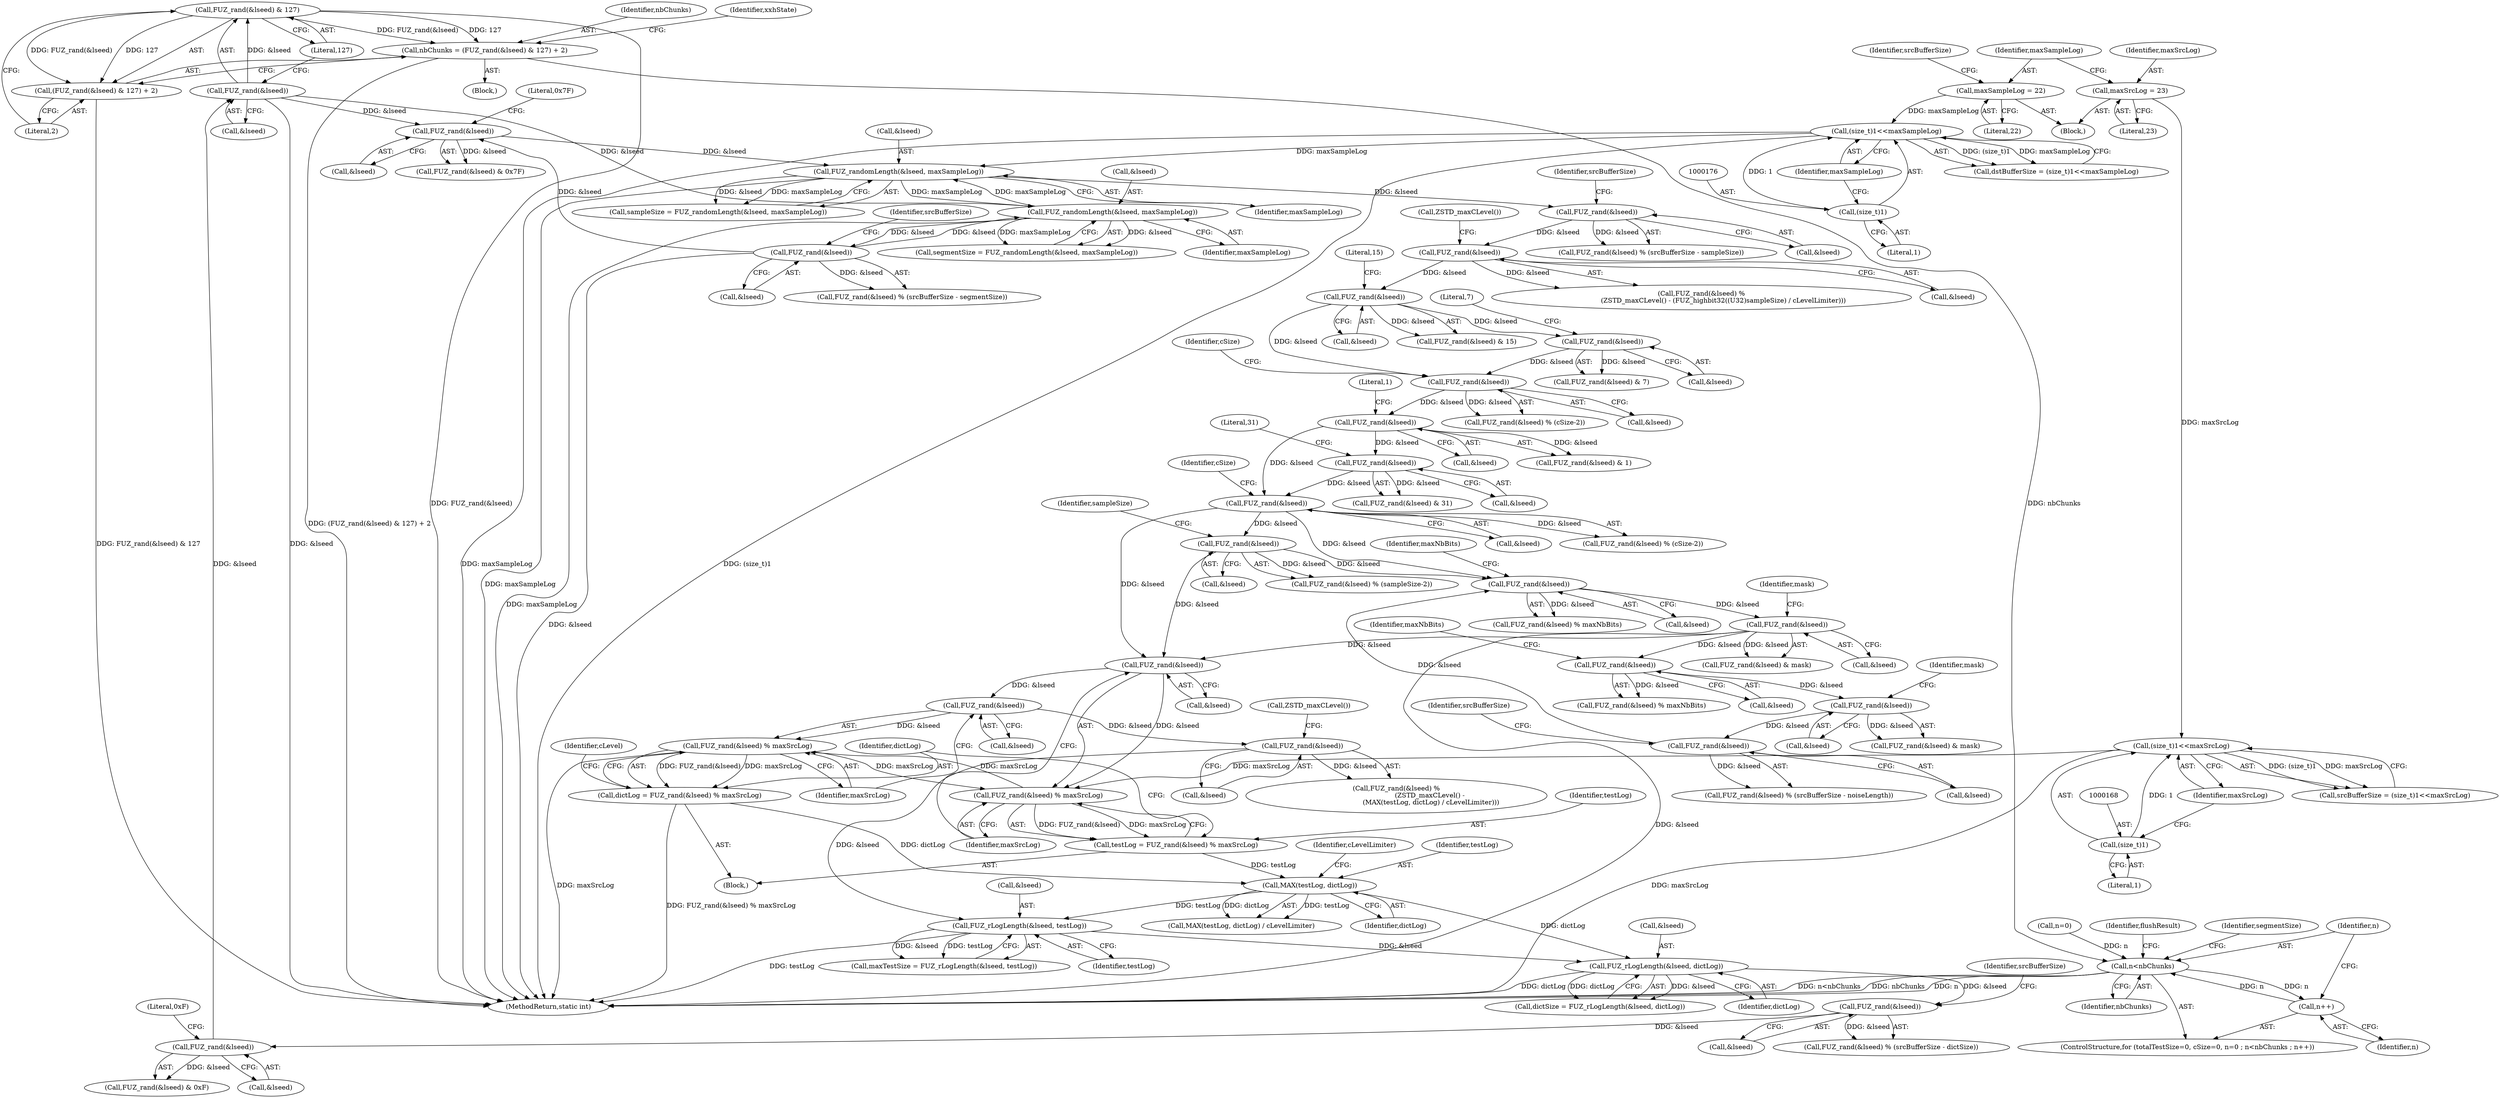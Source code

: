 digraph "0_zstd_3e5cdf1b6a85843e991d7d10f6a2567c15580da0_3@API" {
"1001178" [label="(Call,FUZ_rand(&lseed) & 127)"];
"1001179" [label="(Call,FUZ_rand(&lseed))"];
"1001132" [label="(Call,FUZ_rand(&lseed))"];
"1001113" [label="(Call,FUZ_rand(&lseed))"];
"1001104" [label="(Call,FUZ_rLogLength(&lseed, dictLog))"];
"1001089" [label="(Call,FUZ_rLogLength(&lseed, testLog))"];
"1001076" [label="(Call,FUZ_rand(&lseed))"];
"1001067" [label="(Call,FUZ_rand(&lseed))"];
"1001059" [label="(Call,FUZ_rand(&lseed))"];
"1000919" [label="(Call,FUZ_rand(&lseed))"];
"1000903" [label="(Call,FUZ_rand(&lseed))"];
"1000828" [label="(Call,FUZ_rand(&lseed))"];
"1000771" [label="(Call,FUZ_rand(&lseed))"];
"1000709" [label="(Call,FUZ_rand(&lseed))"];
"1000702" [label="(Call,FUZ_rand(&lseed))"];
"1000593" [label="(Call,FUZ_rand(&lseed))"];
"1000547" [label="(Call,FUZ_rand(&lseed))"];
"1000529" [label="(Call,FUZ_rand(&lseed))"];
"1000505" [label="(Call,FUZ_rand(&lseed))"];
"1000485" [label="(Call,FUZ_randomLength(&lseed, maxSampleLog))"];
"1000435" [label="(Call,FUZ_rand(&lseed))"];
"1001219" [label="(Call,FUZ_rand(&lseed))"];
"1001211" [label="(Call,FUZ_randomLength(&lseed, maxSampleLog))"];
"1000174" [label="(Call,(size_t)1<<maxSampleLog)"];
"1000175" [label="(Call,(size_t)1)"];
"1000160" [label="(Call,maxSampleLog = 22)"];
"1000557" [label="(Call,FUZ_rand(&lseed))"];
"1000979" [label="(Call,FUZ_rand(&lseed))"];
"1000962" [label="(Call,FUZ_rand(&lseed))"];
"1000936" [label="(Call,FUZ_rand(&lseed))"];
"1001082" [label="(Call,MAX(testLog, dictLog))"];
"1001056" [label="(Call,testLog = FUZ_rand(&lseed) % maxSrcLog)"];
"1001058" [label="(Call,FUZ_rand(&lseed) % maxSrcLog)"];
"1001066" [label="(Call,FUZ_rand(&lseed) % maxSrcLog)"];
"1000166" [label="(Call,(size_t)1<<maxSrcLog)"];
"1000167" [label="(Call,(size_t)1)"];
"1000156" [label="(Call,maxSrcLog = 23)"];
"1001064" [label="(Call,dictLog = FUZ_rand(&lseed) % maxSrcLog)"];
"1001175" [label="(Call,nbChunks = (FUZ_rand(&lseed) & 127) + 2)"];
"1001202" [label="(Call,n<nbChunks)"];
"1001205" [label="(Call,n++)"];
"1001177" [label="(Call,(FUZ_rand(&lseed) & 127) + 2)"];
"1001105" [label="(Call,&lseed)"];
"1000177" [label="(Literal,1)"];
"1000827" [label="(Call,FUZ_rand(&lseed) % (sampleSize-2))"];
"1000438" [label="(Literal,0x7F)"];
"1001058" [label="(Call,FUZ_rand(&lseed) % maxSrcLog)"];
"1000597" [label="(Identifier,cSize)"];
"1001080" [label="(Call,ZSTD_maxCLevel())"];
"1001202" [label="(Call,n<nbChunks)"];
"1001183" [label="(Literal,2)"];
"1001070" [label="(Identifier,maxSrcLog)"];
"1000166" [label="(Call,(size_t)1<<maxSrcLog)"];
"1000963" [label="(Call,&lseed)"];
"1001177" [label="(Call,(FUZ_rand(&lseed) & 127) + 2)"];
"1001286" [label="(Identifier,flushResult)"];
"1001180" [label="(Call,&lseed)"];
"1001057" [label="(Identifier,testLog)"];
"1000547" [label="(Call,FUZ_rand(&lseed))"];
"1001082" [label="(Call,MAX(testLog, dictLog))"];
"1000710" [label="(Call,&lseed)"];
"1000962" [label="(Call,FUZ_rand(&lseed))"];
"1000548" [label="(Call,&lseed)"];
"1001104" [label="(Call,FUZ_rLogLength(&lseed, dictLog))"];
"1001112" [label="(Call,FUZ_rand(&lseed) % (srcBufferSize - dictSize))"];
"1000978" [label="(Call,FUZ_rand(&lseed) % (srcBufferSize - noiseLength))"];
"1000918" [label="(Call,FUZ_rand(&lseed) & mask)"];
"1000175" [label="(Call,(size_t)1)"];
"1000961" [label="(Call,FUZ_rand(&lseed) & mask)"];
"1001073" [label="(Identifier,cLevel)"];
"1001075" [label="(Call,FUZ_rand(&lseed) %\n                                (ZSTD_maxCLevel() -\n                                 (MAX(testLog, dictLog) / cLevelLimiter)))"];
"1001203" [label="(Identifier,n)"];
"1001214" [label="(Identifier,maxSampleLog)"];
"1000434" [label="(Call,FUZ_rand(&lseed) & 0x7F)"];
"1000172" [label="(Call,dstBufferSize = (size_t)1<<maxSampleLog)"];
"1000506" [label="(Call,&lseed)"];
"1000486" [label="(Call,&lseed)"];
"1000594" [label="(Call,&lseed)"];
"1001210" [label="(Identifier,segmentSize)"];
"1000935" [label="(Call,FUZ_rand(&lseed) % maxNbBits)"];
"1001178" [label="(Call,FUZ_rand(&lseed) & 127)"];
"1001102" [label="(Call,dictSize = FUZ_rLogLength(&lseed, dictLog))"];
"1000165" [label="(Identifier,srcBufferSize)"];
"1000560" [label="(Literal,7)"];
"1001211" [label="(Call,FUZ_randomLength(&lseed, maxSampleLog))"];
"1001212" [label="(Call,&lseed)"];
"1001131" [label="(Call,FUZ_rand(&lseed) & 0xF)"];
"1000906" [label="(Identifier,maxNbBits)"];
"1000770" [label="(Call,FUZ_rand(&lseed) % (cSize-2))"];
"1000592" [label="(Call,FUZ_rand(&lseed) % (cSize-2))"];
"1001135" [label="(Literal,0xF)"];
"1001107" [label="(Identifier,dictLog)"];
"1001179" [label="(Call,FUZ_rand(&lseed))"];
"1000983" [label="(Identifier,srcBufferSize)"];
"1001066" [label="(Call,FUZ_rand(&lseed) % maxSrcLog)"];
"1000832" [label="(Identifier,sampleSize)"];
"1000939" [label="(Identifier,maxNbBits)"];
"1000829" [label="(Call,&lseed)"];
"1001206" [label="(Identifier,n)"];
"1001209" [label="(Call,segmentSize = FUZ_randomLength(&lseed, maxSampleLog))"];
"1000505" [label="(Call,FUZ_rand(&lseed))"];
"1001060" [label="(Call,&lseed)"];
"1001486" [label="(MethodReturn,static int)"];
"1001062" [label="(Identifier,maxSrcLog)"];
"1000922" [label="(Identifier,mask)"];
"1000485" [label="(Call,FUZ_randomLength(&lseed, maxSampleLog))"];
"1000162" [label="(Literal,22)"];
"1000157" [label="(Identifier,maxSrcLog)"];
"1000550" [label="(Literal,15)"];
"1001204" [label="(Identifier,nbChunks)"];
"1000937" [label="(Call,&lseed)"];
"1000920" [label="(Call,&lseed)"];
"1001190" [label="(ControlStructure,for (totalTestSize=0, cSize=0, n=0 ; n<nbChunks ; n++))"];
"1001085" [label="(Identifier,cLevelLimiter)"];
"1001113" [label="(Call,FUZ_rand(&lseed))"];
"1000904" [label="(Call,&lseed)"];
"1000530" [label="(Call,&lseed)"];
"1001218" [label="(Call,FUZ_rand(&lseed) % (srcBufferSize - segmentSize))"];
"1000154" [label="(Block,)"];
"1001054" [label="(Block,)"];
"1001223" [label="(Identifier,srcBufferSize)"];
"1000903" [label="(Call,FUZ_rand(&lseed))"];
"1000705" [label="(Literal,1)"];
"1000169" [label="(Literal,1)"];
"1000161" [label="(Identifier,maxSampleLog)"];
"1001132" [label="(Call,FUZ_rand(&lseed))"];
"1001092" [label="(Identifier,testLog)"];
"1001081" [label="(Call,MAX(testLog, dictLog) / cLevelLimiter)"];
"1000488" [label="(Identifier,maxSampleLog)"];
"1000709" [label="(Call,FUZ_rand(&lseed))"];
"1000919" [label="(Call,FUZ_rand(&lseed))"];
"1000902" [label="(Call,FUZ_rand(&lseed) % maxNbBits)"];
"1001175" [label="(Call,nbChunks = (FUZ_rand(&lseed) & 127) + 2)"];
"1001083" [label="(Identifier,testLog)"];
"1000435" [label="(Call,FUZ_rand(&lseed))"];
"1000558" [label="(Call,&lseed)"];
"1001114" [label="(Call,&lseed)"];
"1000979" [label="(Call,FUZ_rand(&lseed))"];
"1001176" [label="(Identifier,nbChunks)"];
"1000557" [label="(Call,FUZ_rand(&lseed))"];
"1001199" [label="(Call,n=0)"];
"1000771" [label="(Call,FUZ_rand(&lseed))"];
"1000936" [label="(Call,FUZ_rand(&lseed))"];
"1000170" [label="(Identifier,maxSrcLog)"];
"1000546" [label="(Call,FUZ_rand(&lseed) & 15)"];
"1001220" [label="(Call,&lseed)"];
"1001067" [label="(Call,FUZ_rand(&lseed))"];
"1000483" [label="(Call,sampleSize = FUZ_randomLength(&lseed, maxSampleLog))"];
"1000158" [label="(Literal,23)"];
"1001219" [label="(Call,FUZ_rand(&lseed))"];
"1001056" [label="(Call,testLog = FUZ_rand(&lseed) % maxSrcLog)"];
"1001090" [label="(Call,&lseed)"];
"1000529" [label="(Call,FUZ_rand(&lseed))"];
"1001087" [label="(Call,maxTestSize = FUZ_rLogLength(&lseed, testLog))"];
"1000156" [label="(Call,maxSrcLog = 23)"];
"1001089" [label="(Call,FUZ_rLogLength(&lseed, testLog))"];
"1000703" [label="(Call,&lseed)"];
"1001205" [label="(Call,n++)"];
"1000436" [label="(Call,&lseed)"];
"1001064" [label="(Call,dictLog = FUZ_rand(&lseed) % maxSrcLog)"];
"1001117" [label="(Identifier,srcBufferSize)"];
"1000509" [label="(Identifier,srcBufferSize)"];
"1001188" [label="(Identifier,xxhState)"];
"1000708" [label="(Call,FUZ_rand(&lseed) & 31)"];
"1000712" [label="(Literal,31)"];
"1000980" [label="(Call,&lseed)"];
"1000164" [label="(Call,srcBufferSize = (size_t)1<<maxSrcLog)"];
"1000174" [label="(Call,(size_t)1<<maxSampleLog)"];
"1001068" [label="(Call,&lseed)"];
"1001065" [label="(Identifier,dictLog)"];
"1000178" [label="(Identifier,maxSampleLog)"];
"1001059" [label="(Call,FUZ_rand(&lseed))"];
"1001173" [label="(Block,)"];
"1000593" [label="(Call,FUZ_rand(&lseed))"];
"1000775" [label="(Identifier,cSize)"];
"1001077" [label="(Call,&lseed)"];
"1000528" [label="(Call,FUZ_rand(&lseed) %\n                     (ZSTD_maxCLevel() - (FUZ_highbit32((U32)sampleSize) / cLevelLimiter)))"];
"1000772" [label="(Call,&lseed)"];
"1001182" [label="(Literal,127)"];
"1001076" [label="(Call,FUZ_rand(&lseed))"];
"1000556" [label="(Call,FUZ_rand(&lseed) & 7)"];
"1000702" [label="(Call,FUZ_rand(&lseed))"];
"1000701" [label="(Call,FUZ_rand(&lseed) & 1)"];
"1000504" [label="(Call,FUZ_rand(&lseed) % (srcBufferSize - sampleSize))"];
"1000965" [label="(Identifier,mask)"];
"1000828" [label="(Call,FUZ_rand(&lseed))"];
"1000160" [label="(Call,maxSampleLog = 22)"];
"1001133" [label="(Call,&lseed)"];
"1000167" [label="(Call,(size_t)1)"];
"1001084" [label="(Identifier,dictLog)"];
"1000533" [label="(Call,ZSTD_maxCLevel())"];
"1001178" -> "1001177"  [label="AST: "];
"1001178" -> "1001182"  [label="CFG: "];
"1001179" -> "1001178"  [label="AST: "];
"1001182" -> "1001178"  [label="AST: "];
"1001183" -> "1001178"  [label="CFG: "];
"1001178" -> "1001486"  [label="DDG: FUZ_rand(&lseed)"];
"1001178" -> "1001175"  [label="DDG: FUZ_rand(&lseed)"];
"1001178" -> "1001175"  [label="DDG: 127"];
"1001178" -> "1001177"  [label="DDG: FUZ_rand(&lseed)"];
"1001178" -> "1001177"  [label="DDG: 127"];
"1001179" -> "1001178"  [label="DDG: &lseed"];
"1001179" -> "1001180"  [label="CFG: "];
"1001180" -> "1001179"  [label="AST: "];
"1001182" -> "1001179"  [label="CFG: "];
"1001179" -> "1001486"  [label="DDG: &lseed"];
"1001179" -> "1000435"  [label="DDG: &lseed"];
"1001132" -> "1001179"  [label="DDG: &lseed"];
"1001179" -> "1001211"  [label="DDG: &lseed"];
"1001132" -> "1001131"  [label="AST: "];
"1001132" -> "1001133"  [label="CFG: "];
"1001133" -> "1001132"  [label="AST: "];
"1001135" -> "1001132"  [label="CFG: "];
"1001132" -> "1001131"  [label="DDG: &lseed"];
"1001113" -> "1001132"  [label="DDG: &lseed"];
"1001113" -> "1001112"  [label="AST: "];
"1001113" -> "1001114"  [label="CFG: "];
"1001114" -> "1001113"  [label="AST: "];
"1001117" -> "1001113"  [label="CFG: "];
"1001113" -> "1001112"  [label="DDG: &lseed"];
"1001104" -> "1001113"  [label="DDG: &lseed"];
"1001104" -> "1001102"  [label="AST: "];
"1001104" -> "1001107"  [label="CFG: "];
"1001105" -> "1001104"  [label="AST: "];
"1001107" -> "1001104"  [label="AST: "];
"1001102" -> "1001104"  [label="CFG: "];
"1001104" -> "1001486"  [label="DDG: dictLog"];
"1001104" -> "1001102"  [label="DDG: &lseed"];
"1001104" -> "1001102"  [label="DDG: dictLog"];
"1001089" -> "1001104"  [label="DDG: &lseed"];
"1001082" -> "1001104"  [label="DDG: dictLog"];
"1001089" -> "1001087"  [label="AST: "];
"1001089" -> "1001092"  [label="CFG: "];
"1001090" -> "1001089"  [label="AST: "];
"1001092" -> "1001089"  [label="AST: "];
"1001087" -> "1001089"  [label="CFG: "];
"1001089" -> "1001486"  [label="DDG: testLog"];
"1001089" -> "1001087"  [label="DDG: &lseed"];
"1001089" -> "1001087"  [label="DDG: testLog"];
"1001076" -> "1001089"  [label="DDG: &lseed"];
"1001082" -> "1001089"  [label="DDG: testLog"];
"1001076" -> "1001075"  [label="AST: "];
"1001076" -> "1001077"  [label="CFG: "];
"1001077" -> "1001076"  [label="AST: "];
"1001080" -> "1001076"  [label="CFG: "];
"1001076" -> "1001075"  [label="DDG: &lseed"];
"1001067" -> "1001076"  [label="DDG: &lseed"];
"1001067" -> "1001066"  [label="AST: "];
"1001067" -> "1001068"  [label="CFG: "];
"1001068" -> "1001067"  [label="AST: "];
"1001070" -> "1001067"  [label="CFG: "];
"1001067" -> "1001066"  [label="DDG: &lseed"];
"1001059" -> "1001067"  [label="DDG: &lseed"];
"1001059" -> "1001058"  [label="AST: "];
"1001059" -> "1001060"  [label="CFG: "];
"1001060" -> "1001059"  [label="AST: "];
"1001062" -> "1001059"  [label="CFG: "];
"1001059" -> "1001058"  [label="DDG: &lseed"];
"1000919" -> "1001059"  [label="DDG: &lseed"];
"1000828" -> "1001059"  [label="DDG: &lseed"];
"1000771" -> "1001059"  [label="DDG: &lseed"];
"1000919" -> "1000918"  [label="AST: "];
"1000919" -> "1000920"  [label="CFG: "];
"1000920" -> "1000919"  [label="AST: "];
"1000922" -> "1000919"  [label="CFG: "];
"1000919" -> "1001486"  [label="DDG: &lseed"];
"1000919" -> "1000918"  [label="DDG: &lseed"];
"1000903" -> "1000919"  [label="DDG: &lseed"];
"1000919" -> "1000936"  [label="DDG: &lseed"];
"1000903" -> "1000902"  [label="AST: "];
"1000903" -> "1000904"  [label="CFG: "];
"1000904" -> "1000903"  [label="AST: "];
"1000906" -> "1000903"  [label="CFG: "];
"1000903" -> "1000902"  [label="DDG: &lseed"];
"1000828" -> "1000903"  [label="DDG: &lseed"];
"1000979" -> "1000903"  [label="DDG: &lseed"];
"1000771" -> "1000903"  [label="DDG: &lseed"];
"1000828" -> "1000827"  [label="AST: "];
"1000828" -> "1000829"  [label="CFG: "];
"1000829" -> "1000828"  [label="AST: "];
"1000832" -> "1000828"  [label="CFG: "];
"1000828" -> "1000827"  [label="DDG: &lseed"];
"1000771" -> "1000828"  [label="DDG: &lseed"];
"1000771" -> "1000770"  [label="AST: "];
"1000771" -> "1000772"  [label="CFG: "];
"1000772" -> "1000771"  [label="AST: "];
"1000775" -> "1000771"  [label="CFG: "];
"1000771" -> "1000770"  [label="DDG: &lseed"];
"1000709" -> "1000771"  [label="DDG: &lseed"];
"1000702" -> "1000771"  [label="DDG: &lseed"];
"1000709" -> "1000708"  [label="AST: "];
"1000709" -> "1000710"  [label="CFG: "];
"1000710" -> "1000709"  [label="AST: "];
"1000712" -> "1000709"  [label="CFG: "];
"1000709" -> "1000708"  [label="DDG: &lseed"];
"1000702" -> "1000709"  [label="DDG: &lseed"];
"1000702" -> "1000701"  [label="AST: "];
"1000702" -> "1000703"  [label="CFG: "];
"1000703" -> "1000702"  [label="AST: "];
"1000705" -> "1000702"  [label="CFG: "];
"1000702" -> "1000701"  [label="DDG: &lseed"];
"1000593" -> "1000702"  [label="DDG: &lseed"];
"1000593" -> "1000592"  [label="AST: "];
"1000593" -> "1000594"  [label="CFG: "];
"1000594" -> "1000593"  [label="AST: "];
"1000597" -> "1000593"  [label="CFG: "];
"1000593" -> "1000592"  [label="DDG: &lseed"];
"1000547" -> "1000593"  [label="DDG: &lseed"];
"1000557" -> "1000593"  [label="DDG: &lseed"];
"1000547" -> "1000546"  [label="AST: "];
"1000547" -> "1000548"  [label="CFG: "];
"1000548" -> "1000547"  [label="AST: "];
"1000550" -> "1000547"  [label="CFG: "];
"1000547" -> "1000546"  [label="DDG: &lseed"];
"1000529" -> "1000547"  [label="DDG: &lseed"];
"1000547" -> "1000557"  [label="DDG: &lseed"];
"1000529" -> "1000528"  [label="AST: "];
"1000529" -> "1000530"  [label="CFG: "];
"1000530" -> "1000529"  [label="AST: "];
"1000533" -> "1000529"  [label="CFG: "];
"1000529" -> "1000528"  [label="DDG: &lseed"];
"1000505" -> "1000529"  [label="DDG: &lseed"];
"1000505" -> "1000504"  [label="AST: "];
"1000505" -> "1000506"  [label="CFG: "];
"1000506" -> "1000505"  [label="AST: "];
"1000509" -> "1000505"  [label="CFG: "];
"1000505" -> "1000504"  [label="DDG: &lseed"];
"1000485" -> "1000505"  [label="DDG: &lseed"];
"1000485" -> "1000483"  [label="AST: "];
"1000485" -> "1000488"  [label="CFG: "];
"1000486" -> "1000485"  [label="AST: "];
"1000488" -> "1000485"  [label="AST: "];
"1000483" -> "1000485"  [label="CFG: "];
"1000485" -> "1001486"  [label="DDG: maxSampleLog"];
"1000485" -> "1000483"  [label="DDG: &lseed"];
"1000485" -> "1000483"  [label="DDG: maxSampleLog"];
"1000435" -> "1000485"  [label="DDG: &lseed"];
"1000174" -> "1000485"  [label="DDG: maxSampleLog"];
"1001211" -> "1000485"  [label="DDG: maxSampleLog"];
"1000485" -> "1001211"  [label="DDG: maxSampleLog"];
"1000435" -> "1000434"  [label="AST: "];
"1000435" -> "1000436"  [label="CFG: "];
"1000436" -> "1000435"  [label="AST: "];
"1000438" -> "1000435"  [label="CFG: "];
"1000435" -> "1000434"  [label="DDG: &lseed"];
"1001219" -> "1000435"  [label="DDG: &lseed"];
"1001219" -> "1001218"  [label="AST: "];
"1001219" -> "1001220"  [label="CFG: "];
"1001220" -> "1001219"  [label="AST: "];
"1001223" -> "1001219"  [label="CFG: "];
"1001219" -> "1001486"  [label="DDG: &lseed"];
"1001219" -> "1001211"  [label="DDG: &lseed"];
"1001219" -> "1001218"  [label="DDG: &lseed"];
"1001211" -> "1001219"  [label="DDG: &lseed"];
"1001211" -> "1001209"  [label="AST: "];
"1001211" -> "1001214"  [label="CFG: "];
"1001212" -> "1001211"  [label="AST: "];
"1001214" -> "1001211"  [label="AST: "];
"1001209" -> "1001211"  [label="CFG: "];
"1001211" -> "1001486"  [label="DDG: maxSampleLog"];
"1001211" -> "1001209"  [label="DDG: &lseed"];
"1001211" -> "1001209"  [label="DDG: maxSampleLog"];
"1000174" -> "1000172"  [label="AST: "];
"1000174" -> "1000178"  [label="CFG: "];
"1000175" -> "1000174"  [label="AST: "];
"1000178" -> "1000174"  [label="AST: "];
"1000172" -> "1000174"  [label="CFG: "];
"1000174" -> "1001486"  [label="DDG: maxSampleLog"];
"1000174" -> "1001486"  [label="DDG: (size_t)1"];
"1000174" -> "1000172"  [label="DDG: (size_t)1"];
"1000174" -> "1000172"  [label="DDG: maxSampleLog"];
"1000175" -> "1000174"  [label="DDG: 1"];
"1000160" -> "1000174"  [label="DDG: maxSampleLog"];
"1000175" -> "1000177"  [label="CFG: "];
"1000176" -> "1000175"  [label="AST: "];
"1000177" -> "1000175"  [label="AST: "];
"1000178" -> "1000175"  [label="CFG: "];
"1000160" -> "1000154"  [label="AST: "];
"1000160" -> "1000162"  [label="CFG: "];
"1000161" -> "1000160"  [label="AST: "];
"1000162" -> "1000160"  [label="AST: "];
"1000165" -> "1000160"  [label="CFG: "];
"1000557" -> "1000556"  [label="AST: "];
"1000557" -> "1000558"  [label="CFG: "];
"1000558" -> "1000557"  [label="AST: "];
"1000560" -> "1000557"  [label="CFG: "];
"1000557" -> "1000556"  [label="DDG: &lseed"];
"1000979" -> "1000978"  [label="AST: "];
"1000979" -> "1000980"  [label="CFG: "];
"1000980" -> "1000979"  [label="AST: "];
"1000983" -> "1000979"  [label="CFG: "];
"1000979" -> "1000978"  [label="DDG: &lseed"];
"1000962" -> "1000979"  [label="DDG: &lseed"];
"1000962" -> "1000961"  [label="AST: "];
"1000962" -> "1000963"  [label="CFG: "];
"1000963" -> "1000962"  [label="AST: "];
"1000965" -> "1000962"  [label="CFG: "];
"1000962" -> "1000961"  [label="DDG: &lseed"];
"1000936" -> "1000962"  [label="DDG: &lseed"];
"1000936" -> "1000935"  [label="AST: "];
"1000936" -> "1000937"  [label="CFG: "];
"1000937" -> "1000936"  [label="AST: "];
"1000939" -> "1000936"  [label="CFG: "];
"1000936" -> "1000935"  [label="DDG: &lseed"];
"1001082" -> "1001081"  [label="AST: "];
"1001082" -> "1001084"  [label="CFG: "];
"1001083" -> "1001082"  [label="AST: "];
"1001084" -> "1001082"  [label="AST: "];
"1001085" -> "1001082"  [label="CFG: "];
"1001082" -> "1001081"  [label="DDG: testLog"];
"1001082" -> "1001081"  [label="DDG: dictLog"];
"1001056" -> "1001082"  [label="DDG: testLog"];
"1001064" -> "1001082"  [label="DDG: dictLog"];
"1001056" -> "1001054"  [label="AST: "];
"1001056" -> "1001058"  [label="CFG: "];
"1001057" -> "1001056"  [label="AST: "];
"1001058" -> "1001056"  [label="AST: "];
"1001065" -> "1001056"  [label="CFG: "];
"1001058" -> "1001056"  [label="DDG: FUZ_rand(&lseed)"];
"1001058" -> "1001056"  [label="DDG: maxSrcLog"];
"1001058" -> "1001062"  [label="CFG: "];
"1001062" -> "1001058"  [label="AST: "];
"1001066" -> "1001058"  [label="DDG: maxSrcLog"];
"1000166" -> "1001058"  [label="DDG: maxSrcLog"];
"1001058" -> "1001066"  [label="DDG: maxSrcLog"];
"1001066" -> "1001064"  [label="AST: "];
"1001066" -> "1001070"  [label="CFG: "];
"1001070" -> "1001066"  [label="AST: "];
"1001064" -> "1001066"  [label="CFG: "];
"1001066" -> "1001486"  [label="DDG: maxSrcLog"];
"1001066" -> "1001064"  [label="DDG: FUZ_rand(&lseed)"];
"1001066" -> "1001064"  [label="DDG: maxSrcLog"];
"1000166" -> "1000164"  [label="AST: "];
"1000166" -> "1000170"  [label="CFG: "];
"1000167" -> "1000166"  [label="AST: "];
"1000170" -> "1000166"  [label="AST: "];
"1000164" -> "1000166"  [label="CFG: "];
"1000166" -> "1001486"  [label="DDG: maxSrcLog"];
"1000166" -> "1000164"  [label="DDG: (size_t)1"];
"1000166" -> "1000164"  [label="DDG: maxSrcLog"];
"1000167" -> "1000166"  [label="DDG: 1"];
"1000156" -> "1000166"  [label="DDG: maxSrcLog"];
"1000167" -> "1000169"  [label="CFG: "];
"1000168" -> "1000167"  [label="AST: "];
"1000169" -> "1000167"  [label="AST: "];
"1000170" -> "1000167"  [label="CFG: "];
"1000156" -> "1000154"  [label="AST: "];
"1000156" -> "1000158"  [label="CFG: "];
"1000157" -> "1000156"  [label="AST: "];
"1000158" -> "1000156"  [label="AST: "];
"1000161" -> "1000156"  [label="CFG: "];
"1001064" -> "1001054"  [label="AST: "];
"1001065" -> "1001064"  [label="AST: "];
"1001073" -> "1001064"  [label="CFG: "];
"1001064" -> "1001486"  [label="DDG: FUZ_rand(&lseed) % maxSrcLog"];
"1001175" -> "1001173"  [label="AST: "];
"1001175" -> "1001177"  [label="CFG: "];
"1001176" -> "1001175"  [label="AST: "];
"1001177" -> "1001175"  [label="AST: "];
"1001188" -> "1001175"  [label="CFG: "];
"1001175" -> "1001486"  [label="DDG: (FUZ_rand(&lseed) & 127) + 2"];
"1001175" -> "1001202"  [label="DDG: nbChunks"];
"1001202" -> "1001190"  [label="AST: "];
"1001202" -> "1001204"  [label="CFG: "];
"1001203" -> "1001202"  [label="AST: "];
"1001204" -> "1001202"  [label="AST: "];
"1001210" -> "1001202"  [label="CFG: "];
"1001286" -> "1001202"  [label="CFG: "];
"1001202" -> "1001486"  [label="DDG: n<nbChunks"];
"1001202" -> "1001486"  [label="DDG: nbChunks"];
"1001202" -> "1001486"  [label="DDG: n"];
"1001205" -> "1001202"  [label="DDG: n"];
"1001199" -> "1001202"  [label="DDG: n"];
"1001202" -> "1001205"  [label="DDG: n"];
"1001205" -> "1001190"  [label="AST: "];
"1001205" -> "1001206"  [label="CFG: "];
"1001206" -> "1001205"  [label="AST: "];
"1001203" -> "1001205"  [label="CFG: "];
"1001177" -> "1001183"  [label="CFG: "];
"1001183" -> "1001177"  [label="AST: "];
"1001177" -> "1001486"  [label="DDG: FUZ_rand(&lseed) & 127"];
}
